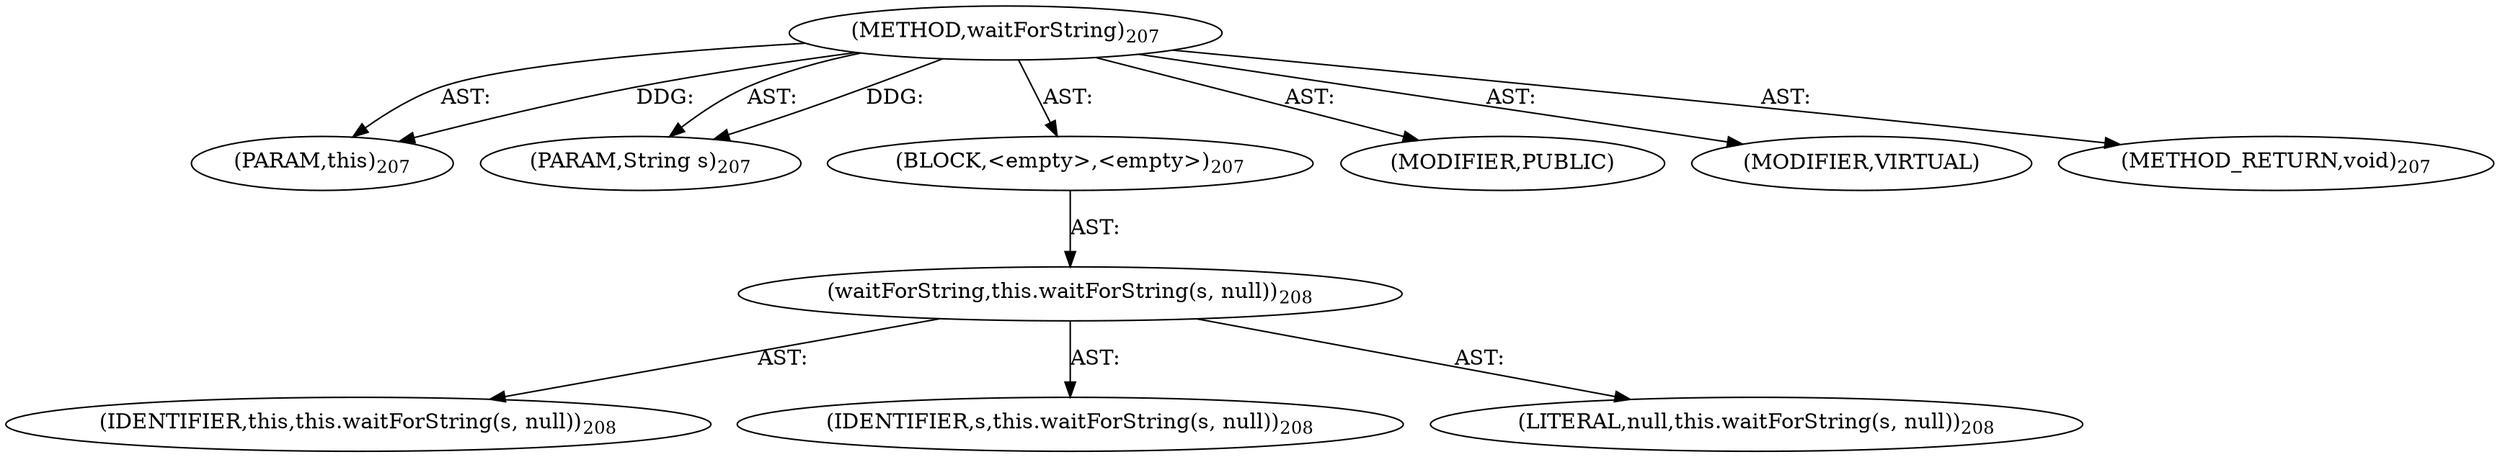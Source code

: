 digraph "waitForString" {  
"111669149707" [label = <(METHOD,waitForString)<SUB>207</SUB>> ]
"115964117000" [label = <(PARAM,this)<SUB>207</SUB>> ]
"115964117028" [label = <(PARAM,String s)<SUB>207</SUB>> ]
"25769803789" [label = <(BLOCK,&lt;empty&gt;,&lt;empty&gt;)<SUB>207</SUB>> ]
"30064771107" [label = <(waitForString,this.waitForString(s, null))<SUB>208</SUB>> ]
"68719476745" [label = <(IDENTIFIER,this,this.waitForString(s, null))<SUB>208</SUB>> ]
"68719476791" [label = <(IDENTIFIER,s,this.waitForString(s, null))<SUB>208</SUB>> ]
"90194313221" [label = <(LITERAL,null,this.waitForString(s, null))<SUB>208</SUB>> ]
"133143986213" [label = <(MODIFIER,PUBLIC)> ]
"133143986214" [label = <(MODIFIER,VIRTUAL)> ]
"128849018891" [label = <(METHOD_RETURN,void)<SUB>207</SUB>> ]
  "111669149707" -> "115964117000"  [ label = "AST: "] 
  "111669149707" -> "115964117028"  [ label = "AST: "] 
  "111669149707" -> "25769803789"  [ label = "AST: "] 
  "111669149707" -> "133143986213"  [ label = "AST: "] 
  "111669149707" -> "133143986214"  [ label = "AST: "] 
  "111669149707" -> "128849018891"  [ label = "AST: "] 
  "25769803789" -> "30064771107"  [ label = "AST: "] 
  "30064771107" -> "68719476745"  [ label = "AST: "] 
  "30064771107" -> "68719476791"  [ label = "AST: "] 
  "30064771107" -> "90194313221"  [ label = "AST: "] 
  "111669149707" -> "115964117000"  [ label = "DDG: "] 
  "111669149707" -> "115964117028"  [ label = "DDG: "] 
}
